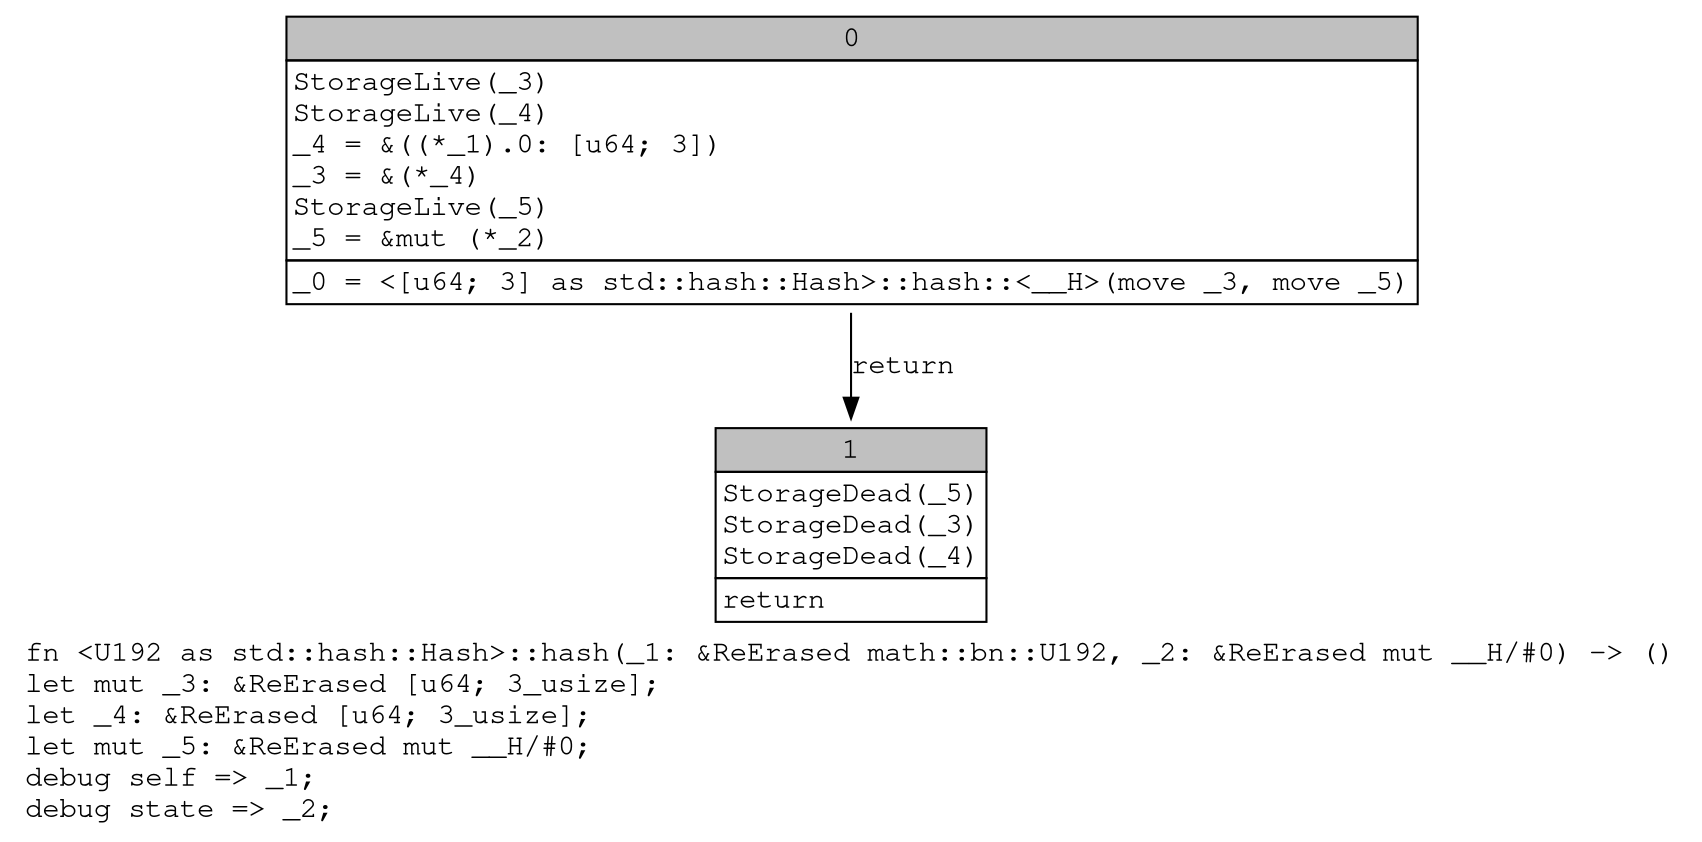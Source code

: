 digraph Mir_0_14701 {
    graph [fontname="Courier, monospace"];
    node [fontname="Courier, monospace"];
    edge [fontname="Courier, monospace"];
    label=<fn &lt;U192 as std::hash::Hash&gt;::hash(_1: &amp;ReErased math::bn::U192, _2: &amp;ReErased mut __H/#0) -&gt; ()<br align="left"/>let mut _3: &amp;ReErased [u64; 3_usize];<br align="left"/>let _4: &amp;ReErased [u64; 3_usize];<br align="left"/>let mut _5: &amp;ReErased mut __H/#0;<br align="left"/>debug self =&gt; _1;<br align="left"/>debug state =&gt; _2;<br align="left"/>>;
    bb0__0_14701 [shape="none", label=<<table border="0" cellborder="1" cellspacing="0"><tr><td bgcolor="gray" align="center" colspan="1">0</td></tr><tr><td align="left" balign="left">StorageLive(_3)<br/>StorageLive(_4)<br/>_4 = &amp;((*_1).0: [u64; 3])<br/>_3 = &amp;(*_4)<br/>StorageLive(_5)<br/>_5 = &amp;mut (*_2)<br/></td></tr><tr><td align="left">_0 = &lt;[u64; 3] as std::hash::Hash&gt;::hash::&lt;__H&gt;(move _3, move _5)</td></tr></table>>];
    bb1__0_14701 [shape="none", label=<<table border="0" cellborder="1" cellspacing="0"><tr><td bgcolor="gray" align="center" colspan="1">1</td></tr><tr><td align="left" balign="left">StorageDead(_5)<br/>StorageDead(_3)<br/>StorageDead(_4)<br/></td></tr><tr><td align="left">return</td></tr></table>>];
    bb0__0_14701 -> bb1__0_14701 [label="return"];
}
